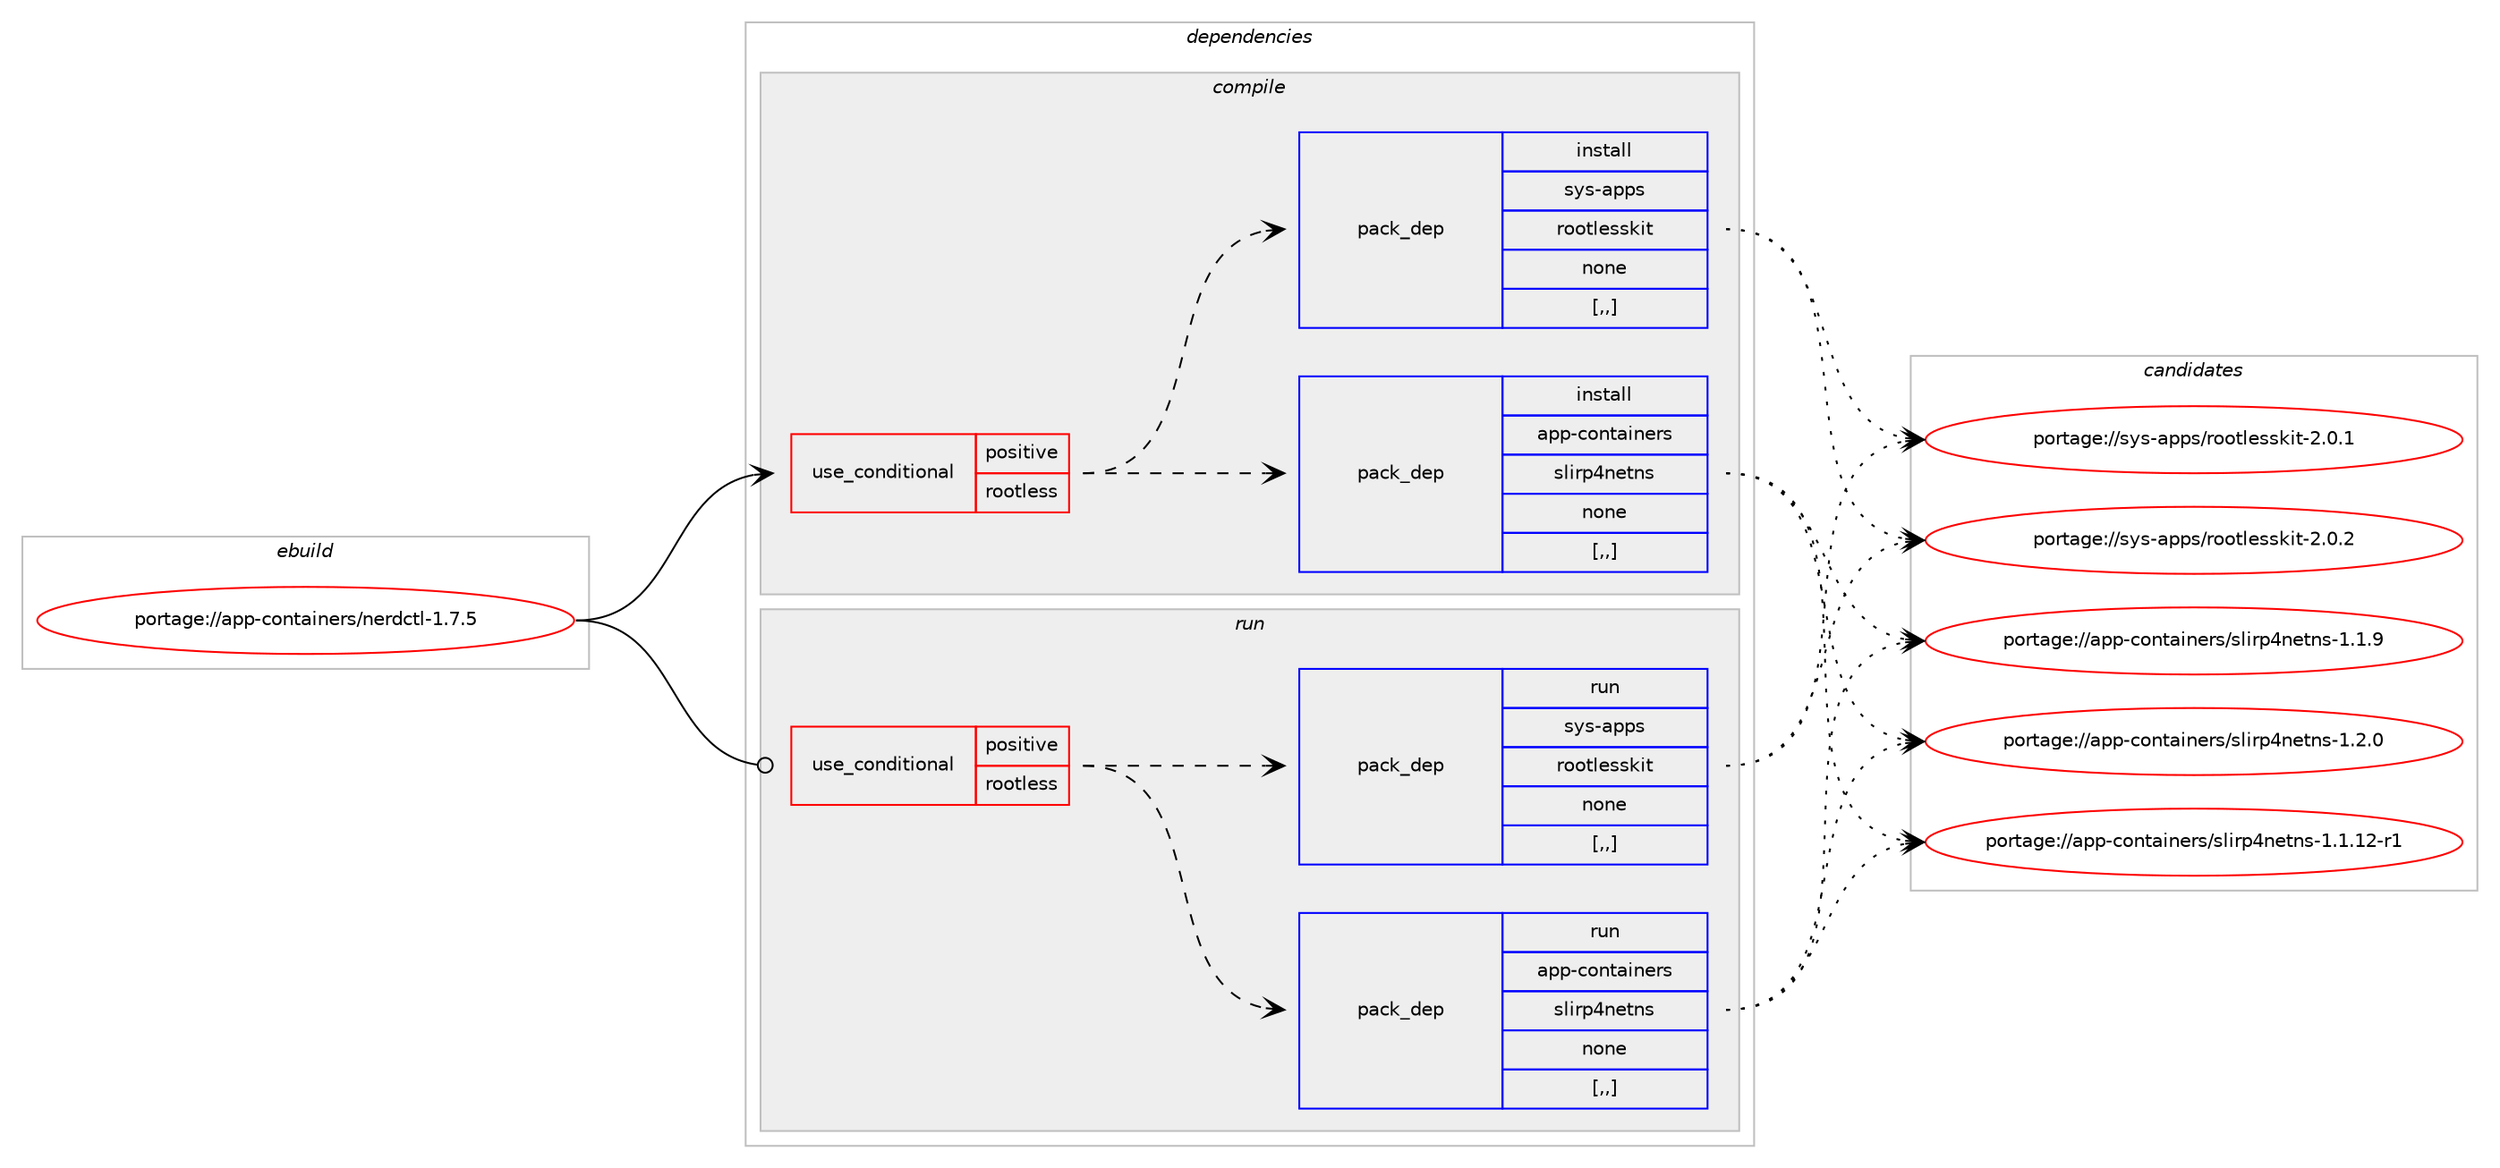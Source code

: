 digraph prolog {

# *************
# Graph options
# *************

newrank=true;
concentrate=true;
compound=true;
graph [rankdir=LR,fontname=Helvetica,fontsize=10,ranksep=1.5];#, ranksep=2.5, nodesep=0.2];
edge  [arrowhead=vee];
node  [fontname=Helvetica,fontsize=10];

# **********
# The ebuild
# **********

subgraph cluster_leftcol {
color=gray;
label=<<i>ebuild</i>>;
id [label="portage://app-containers/nerdctl-1.7.5", color=red, width=4, href="../app-containers/nerdctl-1.7.5.svg"];
}

# ****************
# The dependencies
# ****************

subgraph cluster_midcol {
color=gray;
label=<<i>dependencies</i>>;
subgraph cluster_compile {
fillcolor="#eeeeee";
style=filled;
label=<<i>compile</i>>;
subgraph cond3115 {
dependency11725 [label=<<TABLE BORDER="0" CELLBORDER="1" CELLSPACING="0" CELLPADDING="4"><TR><TD ROWSPAN="3" CELLPADDING="10">use_conditional</TD></TR><TR><TD>positive</TD></TR><TR><TD>rootless</TD></TR></TABLE>>, shape=none, color=red];
subgraph pack8543 {
dependency11726 [label=<<TABLE BORDER="0" CELLBORDER="1" CELLSPACING="0" CELLPADDING="4" WIDTH="220"><TR><TD ROWSPAN="6" CELLPADDING="30">pack_dep</TD></TR><TR><TD WIDTH="110">install</TD></TR><TR><TD>app-containers</TD></TR><TR><TD>slirp4netns</TD></TR><TR><TD>none</TD></TR><TR><TD>[,,]</TD></TR></TABLE>>, shape=none, color=blue];
}
dependency11725:e -> dependency11726:w [weight=20,style="dashed",arrowhead="vee"];
subgraph pack8544 {
dependency11727 [label=<<TABLE BORDER="0" CELLBORDER="1" CELLSPACING="0" CELLPADDING="4" WIDTH="220"><TR><TD ROWSPAN="6" CELLPADDING="30">pack_dep</TD></TR><TR><TD WIDTH="110">install</TD></TR><TR><TD>sys-apps</TD></TR><TR><TD>rootlesskit</TD></TR><TR><TD>none</TD></TR><TR><TD>[,,]</TD></TR></TABLE>>, shape=none, color=blue];
}
dependency11725:e -> dependency11727:w [weight=20,style="dashed",arrowhead="vee"];
}
id:e -> dependency11725:w [weight=20,style="solid",arrowhead="vee"];
}
subgraph cluster_compileandrun {
fillcolor="#eeeeee";
style=filled;
label=<<i>compile and run</i>>;
}
subgraph cluster_run {
fillcolor="#eeeeee";
style=filled;
label=<<i>run</i>>;
subgraph cond3116 {
dependency11728 [label=<<TABLE BORDER="0" CELLBORDER="1" CELLSPACING="0" CELLPADDING="4"><TR><TD ROWSPAN="3" CELLPADDING="10">use_conditional</TD></TR><TR><TD>positive</TD></TR><TR><TD>rootless</TD></TR></TABLE>>, shape=none, color=red];
subgraph pack8545 {
dependency11729 [label=<<TABLE BORDER="0" CELLBORDER="1" CELLSPACING="0" CELLPADDING="4" WIDTH="220"><TR><TD ROWSPAN="6" CELLPADDING="30">pack_dep</TD></TR><TR><TD WIDTH="110">run</TD></TR><TR><TD>app-containers</TD></TR><TR><TD>slirp4netns</TD></TR><TR><TD>none</TD></TR><TR><TD>[,,]</TD></TR></TABLE>>, shape=none, color=blue];
}
dependency11728:e -> dependency11729:w [weight=20,style="dashed",arrowhead="vee"];
subgraph pack8546 {
dependency11730 [label=<<TABLE BORDER="0" CELLBORDER="1" CELLSPACING="0" CELLPADDING="4" WIDTH="220"><TR><TD ROWSPAN="6" CELLPADDING="30">pack_dep</TD></TR><TR><TD WIDTH="110">run</TD></TR><TR><TD>sys-apps</TD></TR><TR><TD>rootlesskit</TD></TR><TR><TD>none</TD></TR><TR><TD>[,,]</TD></TR></TABLE>>, shape=none, color=blue];
}
dependency11728:e -> dependency11730:w [weight=20,style="dashed",arrowhead="vee"];
}
id:e -> dependency11728:w [weight=20,style="solid",arrowhead="odot"];
}
}

# **************
# The candidates
# **************

subgraph cluster_choices {
rank=same;
color=gray;
label=<<i>candidates</i>>;

subgraph choice8543 {
color=black;
nodesep=1;
choice971121124599111110116971051101011141154711510810511411252110101116110115454946504648 [label="portage://app-containers/slirp4netns-1.2.0", color=red, width=4,href="../app-containers/slirp4netns-1.2.0.svg"];
choice971121124599111110116971051101011141154711510810511411252110101116110115454946494649504511449 [label="portage://app-containers/slirp4netns-1.1.12-r1", color=red, width=4,href="../app-containers/slirp4netns-1.1.12-r1.svg"];
choice971121124599111110116971051101011141154711510810511411252110101116110115454946494657 [label="portage://app-containers/slirp4netns-1.1.9", color=red, width=4,href="../app-containers/slirp4netns-1.1.9.svg"];
dependency11726:e -> choice971121124599111110116971051101011141154711510810511411252110101116110115454946504648:w [style=dotted,weight="100"];
dependency11726:e -> choice971121124599111110116971051101011141154711510810511411252110101116110115454946494649504511449:w [style=dotted,weight="100"];
dependency11726:e -> choice971121124599111110116971051101011141154711510810511411252110101116110115454946494657:w [style=dotted,weight="100"];
}
subgraph choice8544 {
color=black;
nodesep=1;
choice115121115459711211211547114111111116108101115115107105116455046484650 [label="portage://sys-apps/rootlesskit-2.0.2", color=red, width=4,href="../sys-apps/rootlesskit-2.0.2.svg"];
choice115121115459711211211547114111111116108101115115107105116455046484649 [label="portage://sys-apps/rootlesskit-2.0.1", color=red, width=4,href="../sys-apps/rootlesskit-2.0.1.svg"];
dependency11727:e -> choice115121115459711211211547114111111116108101115115107105116455046484650:w [style=dotted,weight="100"];
dependency11727:e -> choice115121115459711211211547114111111116108101115115107105116455046484649:w [style=dotted,weight="100"];
}
subgraph choice8545 {
color=black;
nodesep=1;
choice971121124599111110116971051101011141154711510810511411252110101116110115454946504648 [label="portage://app-containers/slirp4netns-1.2.0", color=red, width=4,href="../app-containers/slirp4netns-1.2.0.svg"];
choice971121124599111110116971051101011141154711510810511411252110101116110115454946494649504511449 [label="portage://app-containers/slirp4netns-1.1.12-r1", color=red, width=4,href="../app-containers/slirp4netns-1.1.12-r1.svg"];
choice971121124599111110116971051101011141154711510810511411252110101116110115454946494657 [label="portage://app-containers/slirp4netns-1.1.9", color=red, width=4,href="../app-containers/slirp4netns-1.1.9.svg"];
dependency11729:e -> choice971121124599111110116971051101011141154711510810511411252110101116110115454946504648:w [style=dotted,weight="100"];
dependency11729:e -> choice971121124599111110116971051101011141154711510810511411252110101116110115454946494649504511449:w [style=dotted,weight="100"];
dependency11729:e -> choice971121124599111110116971051101011141154711510810511411252110101116110115454946494657:w [style=dotted,weight="100"];
}
subgraph choice8546 {
color=black;
nodesep=1;
choice115121115459711211211547114111111116108101115115107105116455046484650 [label="portage://sys-apps/rootlesskit-2.0.2", color=red, width=4,href="../sys-apps/rootlesskit-2.0.2.svg"];
choice115121115459711211211547114111111116108101115115107105116455046484649 [label="portage://sys-apps/rootlesskit-2.0.1", color=red, width=4,href="../sys-apps/rootlesskit-2.0.1.svg"];
dependency11730:e -> choice115121115459711211211547114111111116108101115115107105116455046484650:w [style=dotted,weight="100"];
dependency11730:e -> choice115121115459711211211547114111111116108101115115107105116455046484649:w [style=dotted,weight="100"];
}
}

}

